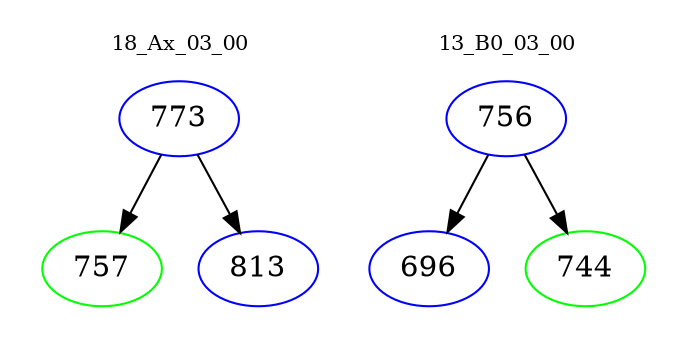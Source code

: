 digraph{
subgraph cluster_0 {
color = white
label = "18_Ax_03_00";
fontsize=10;
T0_773 [label="773", color="blue"]
T0_773 -> T0_757 [color="black"]
T0_757 [label="757", color="green"]
T0_773 -> T0_813 [color="black"]
T0_813 [label="813", color="blue"]
}
subgraph cluster_1 {
color = white
label = "13_B0_03_00";
fontsize=10;
T1_756 [label="756", color="blue"]
T1_756 -> T1_696 [color="black"]
T1_696 [label="696", color="blue"]
T1_756 -> T1_744 [color="black"]
T1_744 [label="744", color="green"]
}
}
